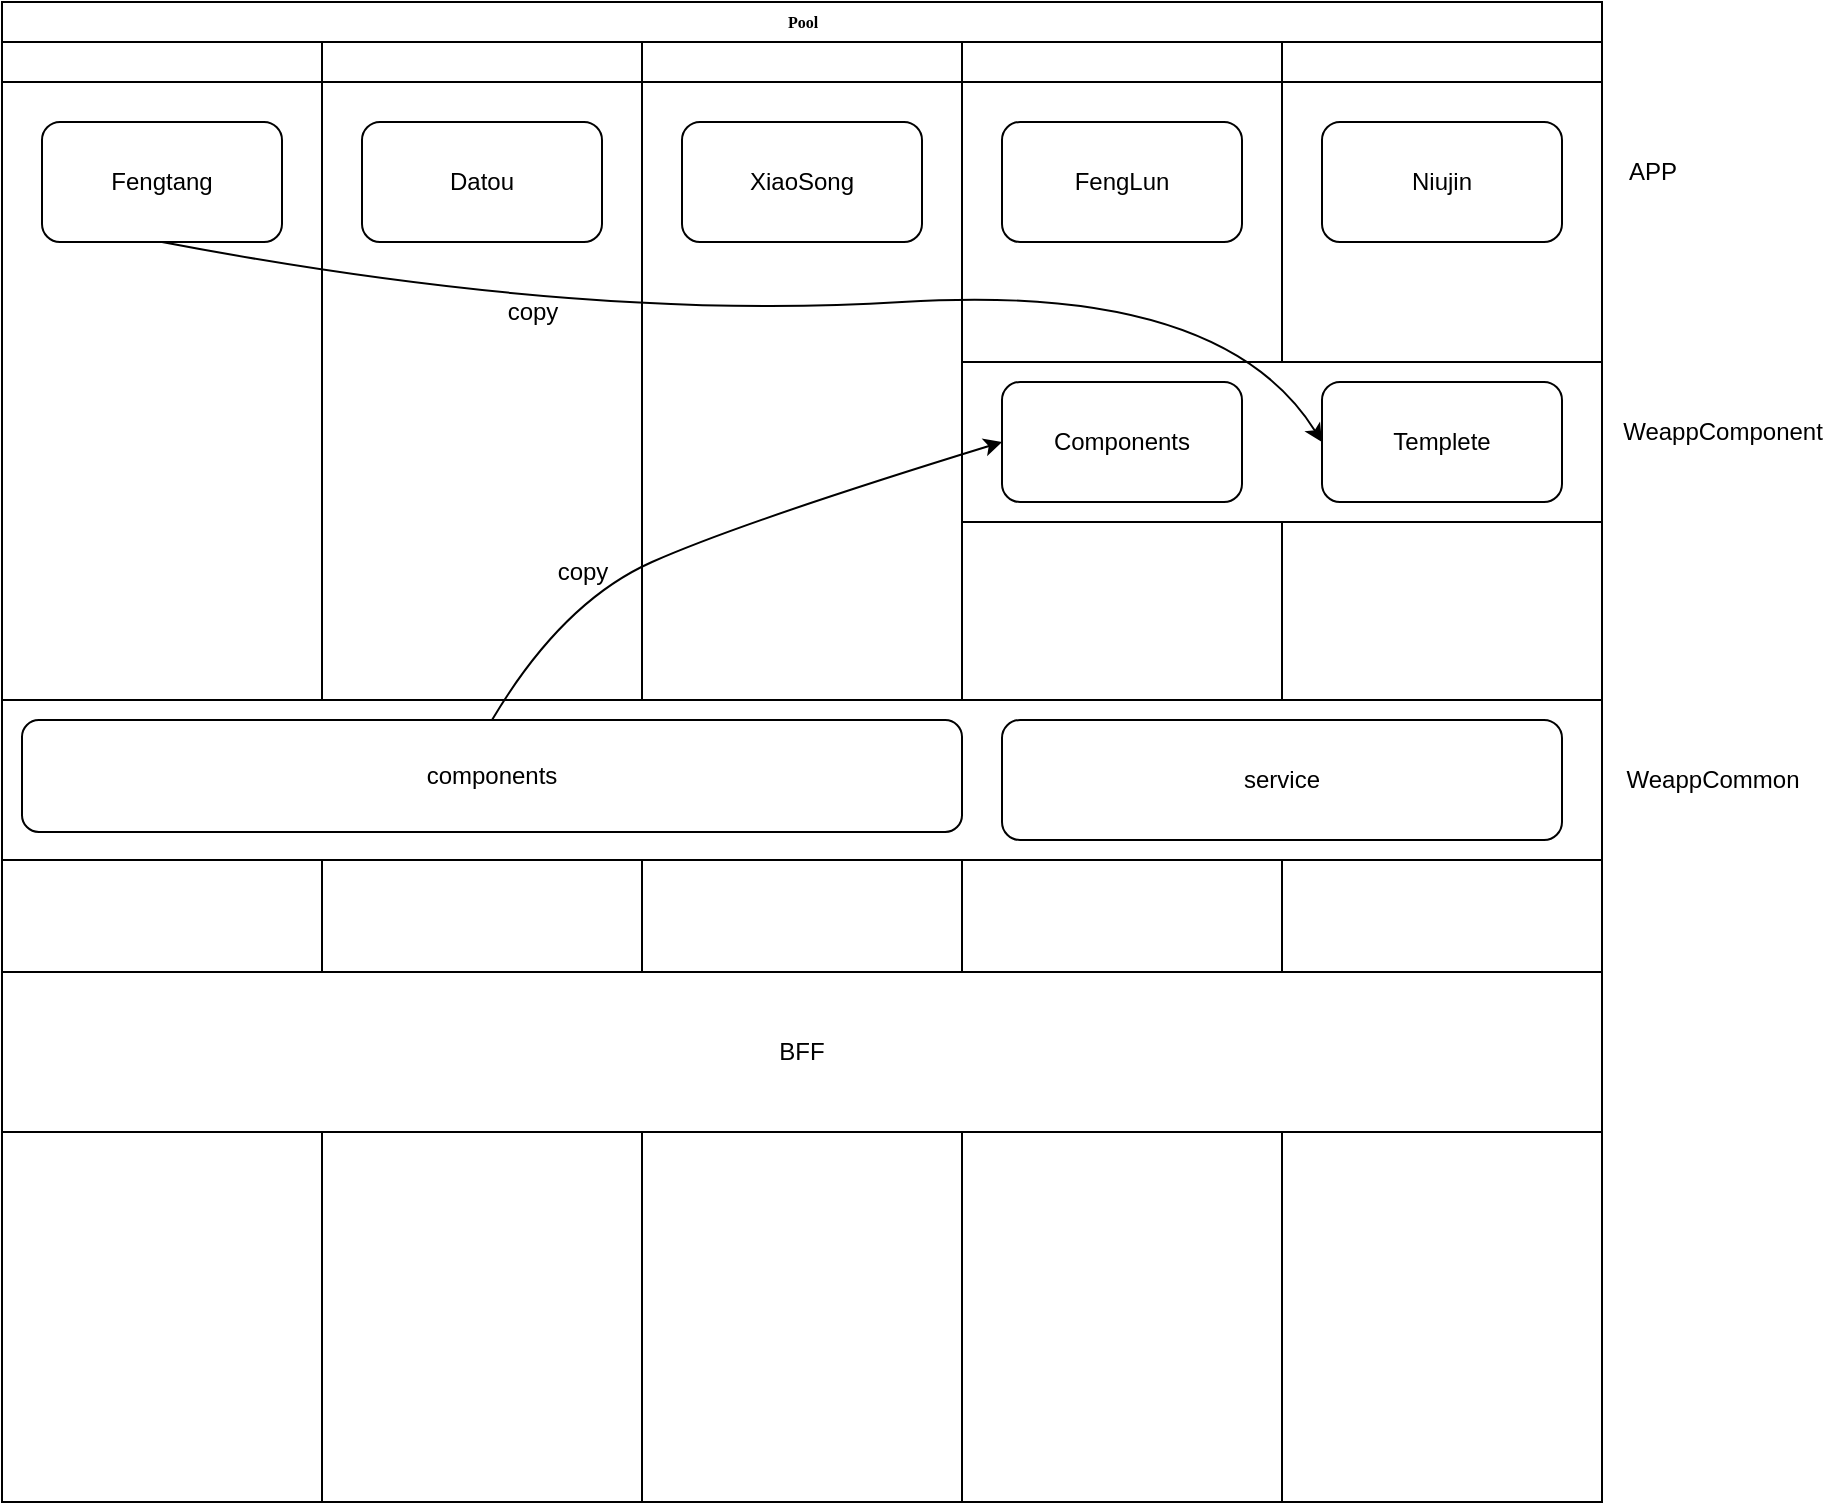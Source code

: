 <mxfile version="21.6.2" type="github">
  <diagram name="Page-1" id="74e2e168-ea6b-b213-b513-2b3c1d86103e">
    <mxGraphModel dx="1004" dy="648" grid="1" gridSize="10" guides="1" tooltips="1" connect="1" arrows="1" fold="1" page="1" pageScale="1" pageWidth="1100" pageHeight="850" background="none" math="0" shadow="0">
      <root>
        <mxCell id="0" />
        <mxCell id="1" parent="0" />
        <mxCell id="77e6c97f196da883-1" value="Pool" style="swimlane;html=1;childLayout=stackLayout;startSize=20;rounded=0;shadow=0;labelBackgroundColor=none;strokeWidth=1;fontFamily=Verdana;fontSize=8;align=center;" parent="1" vertex="1">
          <mxGeometry x="70" y="30" width="800" height="750" as="geometry" />
        </mxCell>
        <mxCell id="77e6c97f196da883-2" value="" style="swimlane;html=1;startSize=20;" parent="77e6c97f196da883-1" vertex="1">
          <mxGeometry y="20" width="160" height="730" as="geometry" />
        </mxCell>
        <mxCell id="8RkEYilVo2tpTQqojNBj-8" value="Fengtang" style="rounded=1;whiteSpace=wrap;html=1;" vertex="1" parent="77e6c97f196da883-2">
          <mxGeometry x="20" y="40" width="120" height="60" as="geometry" />
        </mxCell>
        <mxCell id="77e6c97f196da883-3" value="" style="swimlane;html=1;startSize=20;" parent="77e6c97f196da883-1" vertex="1">
          <mxGeometry x="160" y="20" width="160" height="730" as="geometry" />
        </mxCell>
        <mxCell id="8RkEYilVo2tpTQqojNBj-9" value="Datou" style="rounded=1;whiteSpace=wrap;html=1;" vertex="1" parent="77e6c97f196da883-3">
          <mxGeometry x="20" y="40" width="120" height="60" as="geometry" />
        </mxCell>
        <mxCell id="8RkEYilVo2tpTQqojNBj-48" value="copy" style="text;html=1;align=center;verticalAlign=middle;resizable=0;points=[];autosize=1;strokeColor=none;fillColor=none;" vertex="1" parent="77e6c97f196da883-3">
          <mxGeometry x="105" y="250" width="50" height="30" as="geometry" />
        </mxCell>
        <mxCell id="8RkEYilVo2tpTQqojNBj-49" value="copy" style="text;html=1;align=center;verticalAlign=middle;resizable=0;points=[];autosize=1;strokeColor=none;fillColor=none;" vertex="1" parent="77e6c97f196da883-3">
          <mxGeometry x="80" y="120" width="50" height="30" as="geometry" />
        </mxCell>
        <mxCell id="77e6c97f196da883-4" value="" style="swimlane;html=1;startSize=20;" parent="77e6c97f196da883-1" vertex="1">
          <mxGeometry x="320" y="20" width="160" height="730" as="geometry" />
        </mxCell>
        <mxCell id="8RkEYilVo2tpTQqojNBj-10" value="XiaoSong" style="rounded=1;whiteSpace=wrap;html=1;" vertex="1" parent="77e6c97f196da883-4">
          <mxGeometry x="20" y="40" width="120" height="60" as="geometry" />
        </mxCell>
        <mxCell id="77e6c97f196da883-5" value="" style="swimlane;html=1;startSize=20;" parent="77e6c97f196da883-1" vertex="1">
          <mxGeometry x="480" y="20" width="160" height="730" as="geometry" />
        </mxCell>
        <mxCell id="8RkEYilVo2tpTQqojNBj-11" value="FengLun" style="rounded=1;whiteSpace=wrap;html=1;" vertex="1" parent="77e6c97f196da883-5">
          <mxGeometry x="20" y="40" width="120" height="60" as="geometry" />
        </mxCell>
        <mxCell id="77e6c97f196da883-6" value="" style="swimlane;html=1;startSize=20;" parent="77e6c97f196da883-1" vertex="1">
          <mxGeometry x="640" y="20" width="160" height="730" as="geometry" />
        </mxCell>
        <mxCell id="8RkEYilVo2tpTQqojNBj-16" value="Niujin" style="rounded=1;whiteSpace=wrap;html=1;" vertex="1" parent="77e6c97f196da883-6">
          <mxGeometry x="20" y="40" width="120" height="60" as="geometry" />
        </mxCell>
        <mxCell id="8RkEYilVo2tpTQqojNBj-38" value="" style="rounded=0;whiteSpace=wrap;html=1;" vertex="1" parent="77e6c97f196da883-6">
          <mxGeometry x="-160" y="160" width="320" height="80" as="geometry" />
        </mxCell>
        <mxCell id="8RkEYilVo2tpTQqojNBj-42" value="Templete" style="rounded=1;whiteSpace=wrap;html=1;" vertex="1" parent="77e6c97f196da883-6">
          <mxGeometry x="20" y="170" width="120" height="60" as="geometry" />
        </mxCell>
        <mxCell id="8RkEYilVo2tpTQqojNBj-43" value="Components" style="rounded=1;whiteSpace=wrap;html=1;" vertex="1" parent="77e6c97f196da883-6">
          <mxGeometry x="-140" y="170" width="120" height="60" as="geometry" />
        </mxCell>
        <mxCell id="8RkEYilVo2tpTQqojNBj-46" value="" style="curved=1;endArrow=classic;html=1;rounded=0;exitX=0.5;exitY=1;exitDx=0;exitDy=0;entryX=0;entryY=0.5;entryDx=0;entryDy=0;" edge="1" parent="77e6c97f196da883-1" source="8RkEYilVo2tpTQqojNBj-8" target="8RkEYilVo2tpTQqojNBj-42">
          <mxGeometry width="50" height="50" relative="1" as="geometry">
            <mxPoint x="80" y="250" as="sourcePoint" />
            <mxPoint x="130" y="200" as="targetPoint" />
            <Array as="points">
              <mxPoint x="290" y="160" />
              <mxPoint x="610" y="140" />
            </Array>
          </mxGeometry>
        </mxCell>
        <mxCell id="8RkEYilVo2tpTQqojNBj-1" value="" style="rounded=0;whiteSpace=wrap;html=1;" vertex="1" parent="1">
          <mxGeometry x="70" y="379" width="800" height="80" as="geometry" />
        </mxCell>
        <mxCell id="8RkEYilVo2tpTQqojNBj-3" value="components" style="rounded=1;whiteSpace=wrap;html=1;" vertex="1" parent="1">
          <mxGeometry x="80" y="389" width="470" height="56" as="geometry" />
        </mxCell>
        <mxCell id="8RkEYilVo2tpTQqojNBj-4" value="service" style="rounded=1;whiteSpace=wrap;html=1;" vertex="1" parent="1">
          <mxGeometry x="570" y="389" width="280" height="60" as="geometry" />
        </mxCell>
        <mxCell id="8RkEYilVo2tpTQqojNBj-5" value="WeappCommon" style="text;html=1;align=center;verticalAlign=middle;resizable=0;points=[];autosize=1;strokeColor=none;fillColor=none;" vertex="1" parent="1">
          <mxGeometry x="870" y="404" width="110" height="30" as="geometry" />
        </mxCell>
        <mxCell id="8RkEYilVo2tpTQqojNBj-39" value="WeappComponent" style="text;html=1;align=center;verticalAlign=middle;resizable=0;points=[];autosize=1;strokeColor=none;fillColor=none;" vertex="1" parent="1">
          <mxGeometry x="870" y="230" width="120" height="30" as="geometry" />
        </mxCell>
        <mxCell id="8RkEYilVo2tpTQqojNBj-47" value="" style="curved=1;endArrow=classic;html=1;rounded=0;exitX=0.5;exitY=0;exitDx=0;exitDy=0;entryX=0;entryY=0.5;entryDx=0;entryDy=0;" edge="1" parent="1" source="8RkEYilVo2tpTQqojNBj-3" target="8RkEYilVo2tpTQqojNBj-43">
          <mxGeometry width="50" height="50" relative="1" as="geometry">
            <mxPoint x="290" y="350" as="sourcePoint" />
            <mxPoint x="340" y="300" as="targetPoint" />
            <Array as="points">
              <mxPoint x="350" y="330" />
              <mxPoint x="440" y="290" />
            </Array>
          </mxGeometry>
        </mxCell>
        <mxCell id="8RkEYilVo2tpTQqojNBj-51" value="APP" style="text;html=1;align=center;verticalAlign=middle;resizable=0;points=[];autosize=1;strokeColor=none;fillColor=none;" vertex="1" parent="1">
          <mxGeometry x="870" y="100" width="50" height="30" as="geometry" />
        </mxCell>
        <mxCell id="8RkEYilVo2tpTQqojNBj-52" value="BFF" style="rounded=0;whiteSpace=wrap;html=1;" vertex="1" parent="1">
          <mxGeometry x="70" y="515" width="800" height="80" as="geometry" />
        </mxCell>
      </root>
    </mxGraphModel>
  </diagram>
</mxfile>
